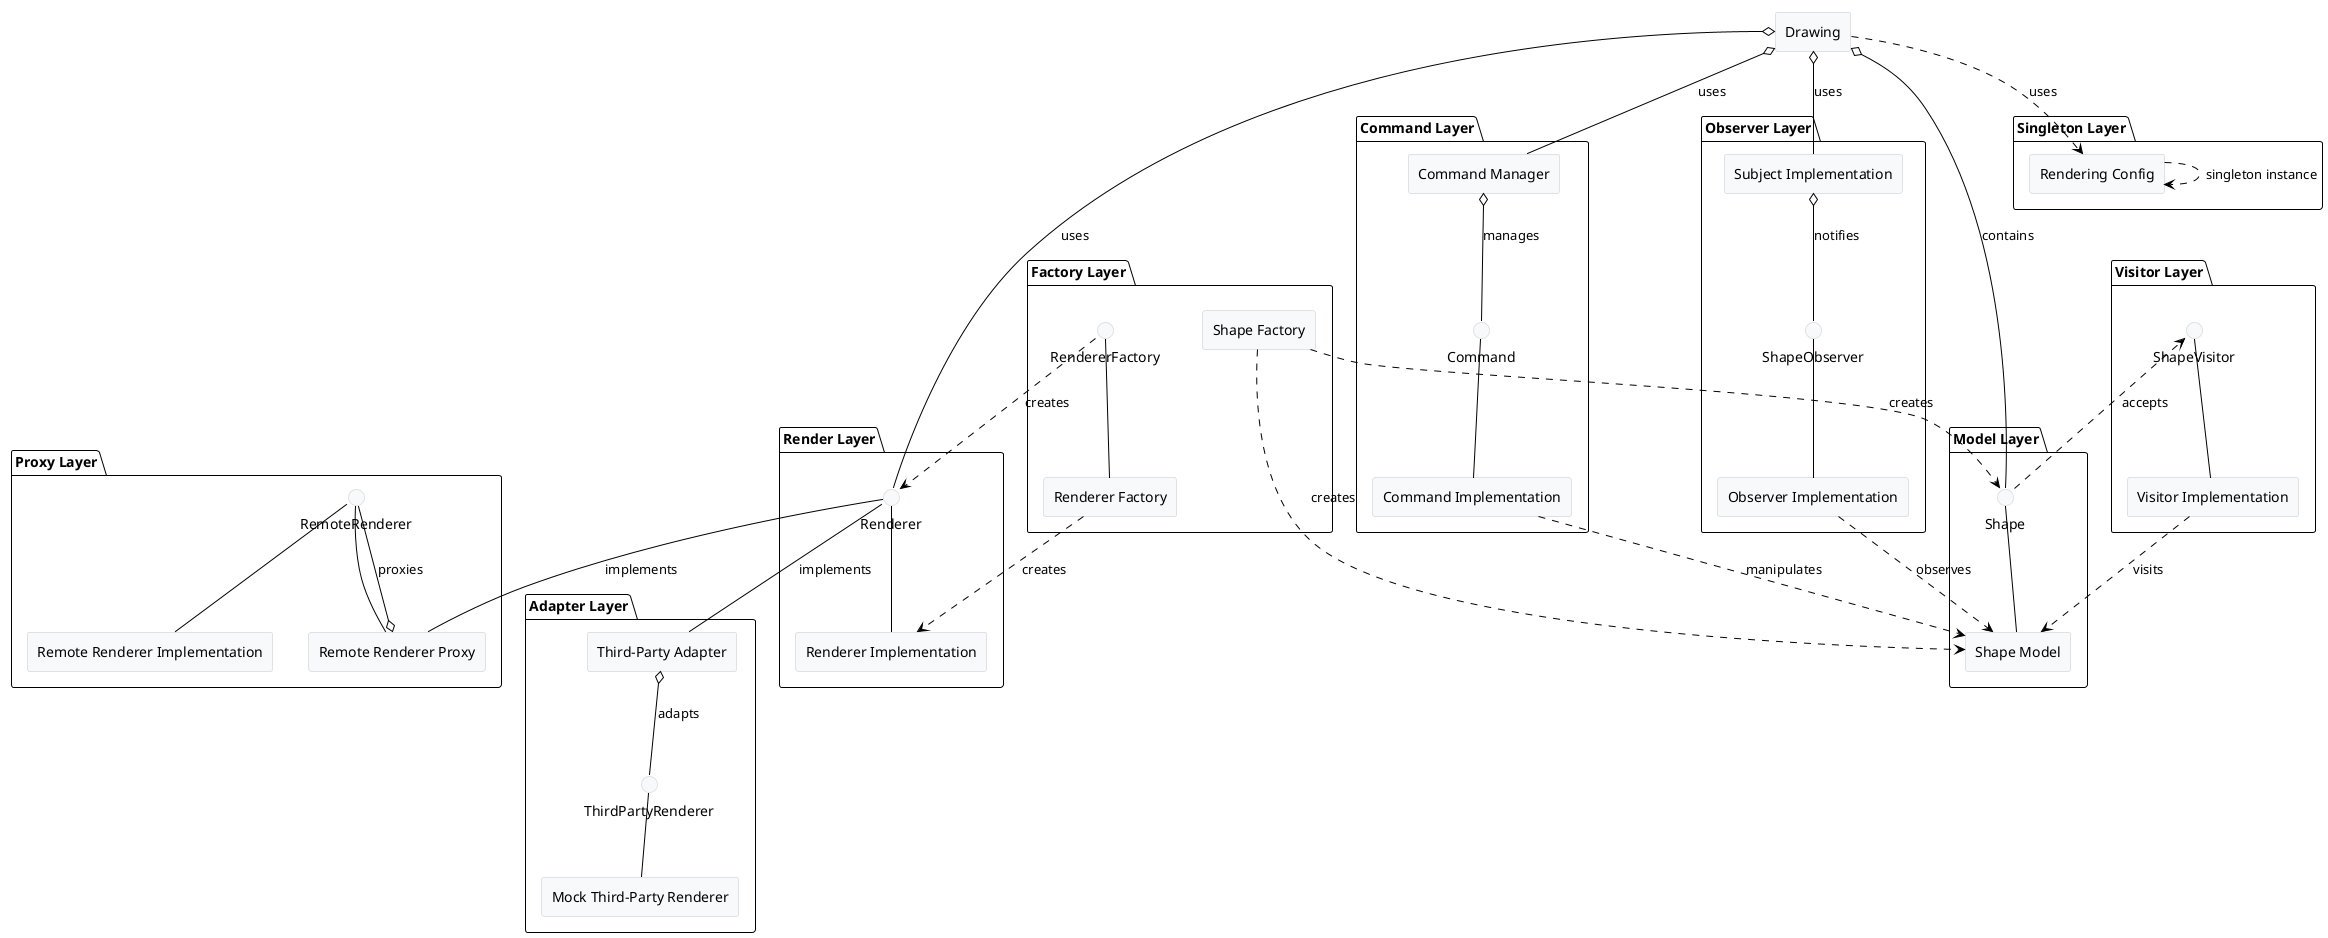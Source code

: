 @startuml 图形渲染系统-组件图

!theme plain
skinparam componentStyle rectangle
skinparam componentBackgroundColor #F8F9FA
skinparam componentBorderColor #DEE2E6
skinparam interfaceBackgroundColor #F8F9FA
skinparam interfaceBorderColor #DEE2E6

' 定义组件
package "Model Layer" {
  [Shape Model] as ShapeModel
  interface "Shape" as IShape
  ShapeModel -up- IShape
}

package "Factory Layer" {
  [Shape Factory] as ShapeFactory
  [Renderer Factory] as RendererFactory
  interface "RendererFactory" as IRendererFactory
  RendererFactory -up- IRendererFactory
}

package "Render Layer" {
  [Renderer Implementation] as RendererImpl
  interface "Renderer" as IRenderer
  RendererImpl -up- IRenderer
}

package "Command Layer" {
  [Command Implementation] as CommandImpl
  [Command Manager] as CommandManager
  interface "Command" as ICommand
  CommandImpl -up- ICommand
}

package "Visitor Layer" {
  [Visitor Implementation] as VisitorImpl
  interface "ShapeVisitor" as IVisitor
  VisitorImpl -up- IVisitor
}

package "Observer Layer" {
  [Observer Implementation] as ObserverImpl
  [Subject Implementation] as SubjectImpl
  interface "ShapeObserver" as IObserver
  ObserverImpl -up- IObserver
}

package "Adapter Layer" {
  [Third-Party Adapter] as Adapter
  interface "ThirdPartyRenderer" as IThirdParty
  [Mock Third-Party Renderer] as MockRenderer
  MockRenderer -up- IThirdParty
}

package "Proxy Layer" {
  [Remote Renderer Proxy] as Proxy
  interface "RemoteRenderer" as IRemote
  [Remote Renderer Implementation] as RemoteImpl
  RemoteImpl -up- IRemote
  Proxy -up- IRemote
}

package "Singleton Layer" {
  [Rendering Config] as Config
}

[Drawing] as Drawing

' 定义关系
ShapeFactory ..> IShape : creates
ShapeFactory ..> ShapeModel : creates

IRendererFactory ..> IRenderer : creates
RendererFactory ..> RendererImpl : creates

Drawing o-- IShape : contains
Drawing o-- IRenderer : uses
Drawing o-- CommandManager : uses
Drawing o-- SubjectImpl : uses

CommandManager o-- ICommand : manages
CommandImpl ..> ShapeModel : manipulates

VisitorImpl ..> ShapeModel : visits
IShape ..> IVisitor : accepts

ObserverImpl ..> ShapeModel : observes
SubjectImpl o-- IObserver : notifies

Adapter o-- IThirdParty : adapts
Adapter -up- IRenderer : implements

Proxy o-- IRemote : proxies
Proxy -up- IRenderer : implements

Drawing ..> Config : uses
Config ..> Config : singleton instance

@enduml 